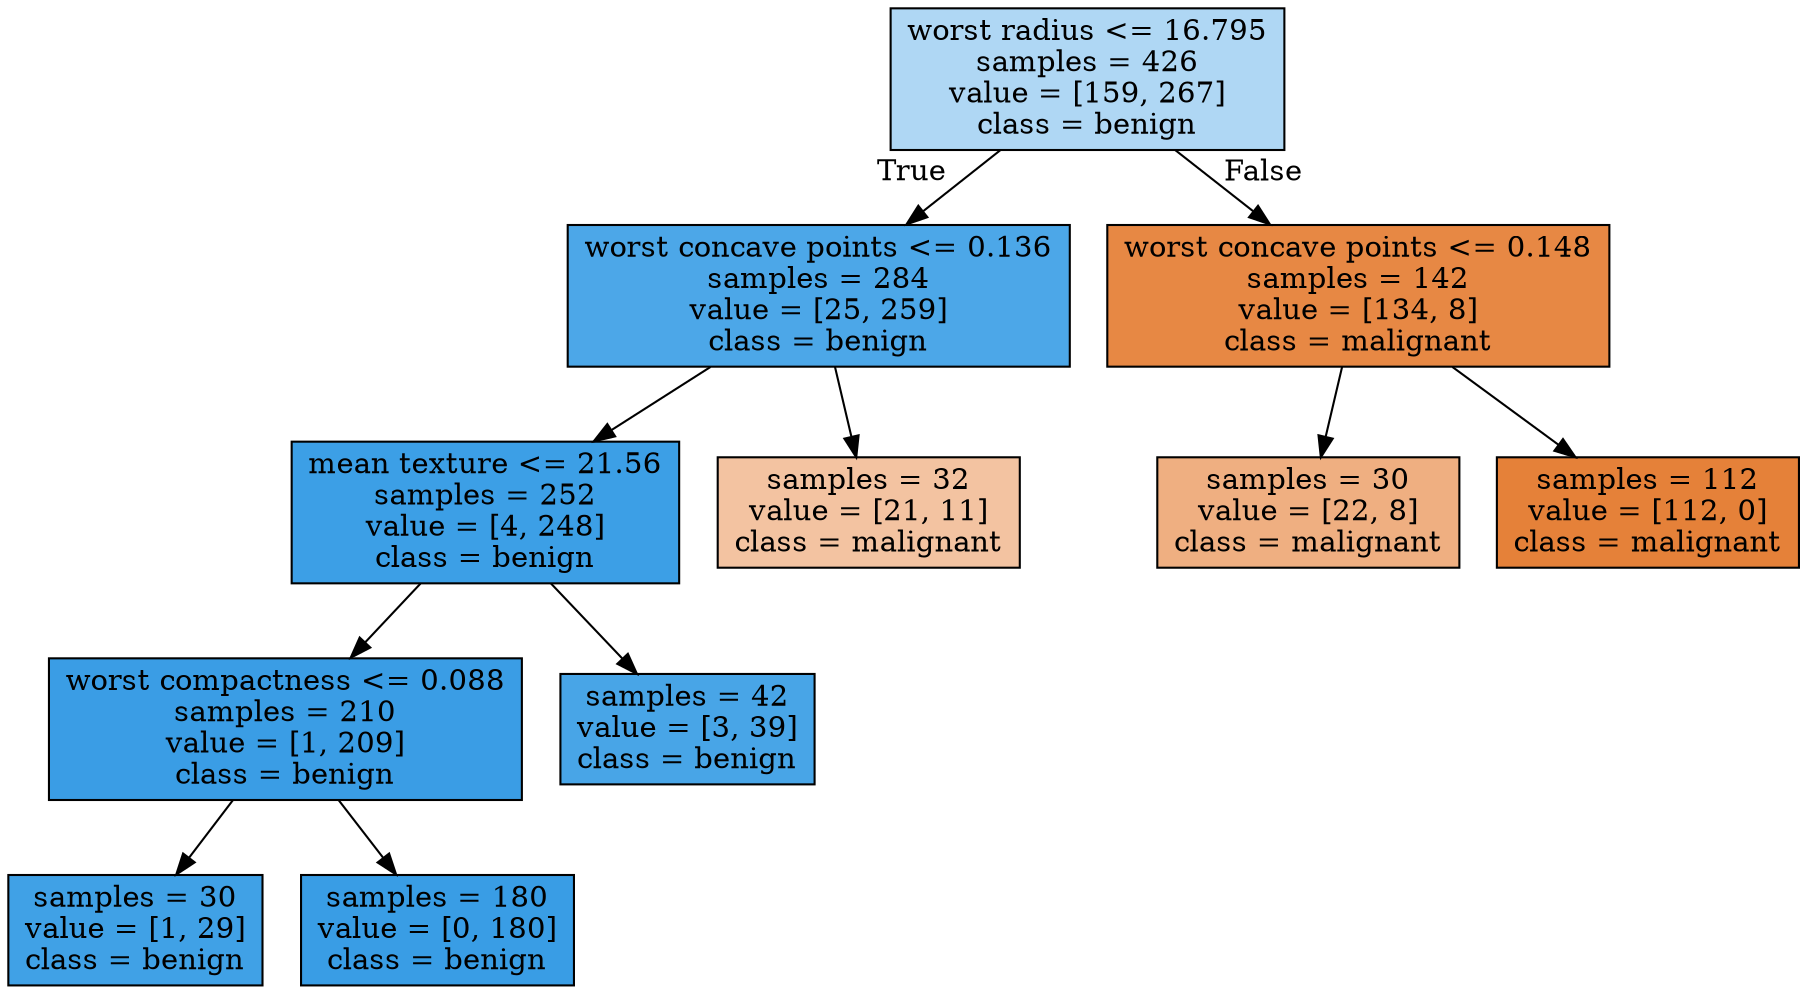 digraph Tree {
node [shape=box, style="filled", color="black"] ;
0 [label="worst radius <= 16.795\nsamples = 426\nvalue = [159, 267]\nclass = benign", fillcolor="#399de567"] ;
1 [label="worst concave points <= 0.136\nsamples = 284\nvalue = [25, 259]\nclass = benign", fillcolor="#399de5e6"] ;
0 -> 1 [labeldistance=2.5, labelangle=45, headlabel="True"] ;
2 [label="mean texture <= 21.56\nsamples = 252\nvalue = [4, 248]\nclass = benign", fillcolor="#399de5fb"] ;
1 -> 2 ;
3 [label="worst compactness <= 0.088\nsamples = 210\nvalue = [1, 209]\nclass = benign", fillcolor="#399de5fe"] ;
2 -> 3 ;
4 [label="samples = 30\nvalue = [1, 29]\nclass = benign", fillcolor="#399de5f6"] ;
3 -> 4 ;
5 [label="samples = 180\nvalue = [0, 180]\nclass = benign", fillcolor="#399de5ff"] ;
3 -> 5 ;
6 [label="samples = 42\nvalue = [3, 39]\nclass = benign", fillcolor="#399de5eb"] ;
2 -> 6 ;
7 [label="samples = 32\nvalue = [21, 11]\nclass = malignant", fillcolor="#e5813979"] ;
1 -> 7 ;
8 [label="worst concave points <= 0.148\nsamples = 142\nvalue = [134, 8]\nclass = malignant", fillcolor="#e58139f0"] ;
0 -> 8 [labeldistance=2.5, labelangle=-45, headlabel="False"] ;
9 [label="samples = 30\nvalue = [22, 8]\nclass = malignant", fillcolor="#e58139a2"] ;
8 -> 9 ;
10 [label="samples = 112\nvalue = [112, 0]\nclass = malignant", fillcolor="#e58139ff"] ;
8 -> 10 ;
}